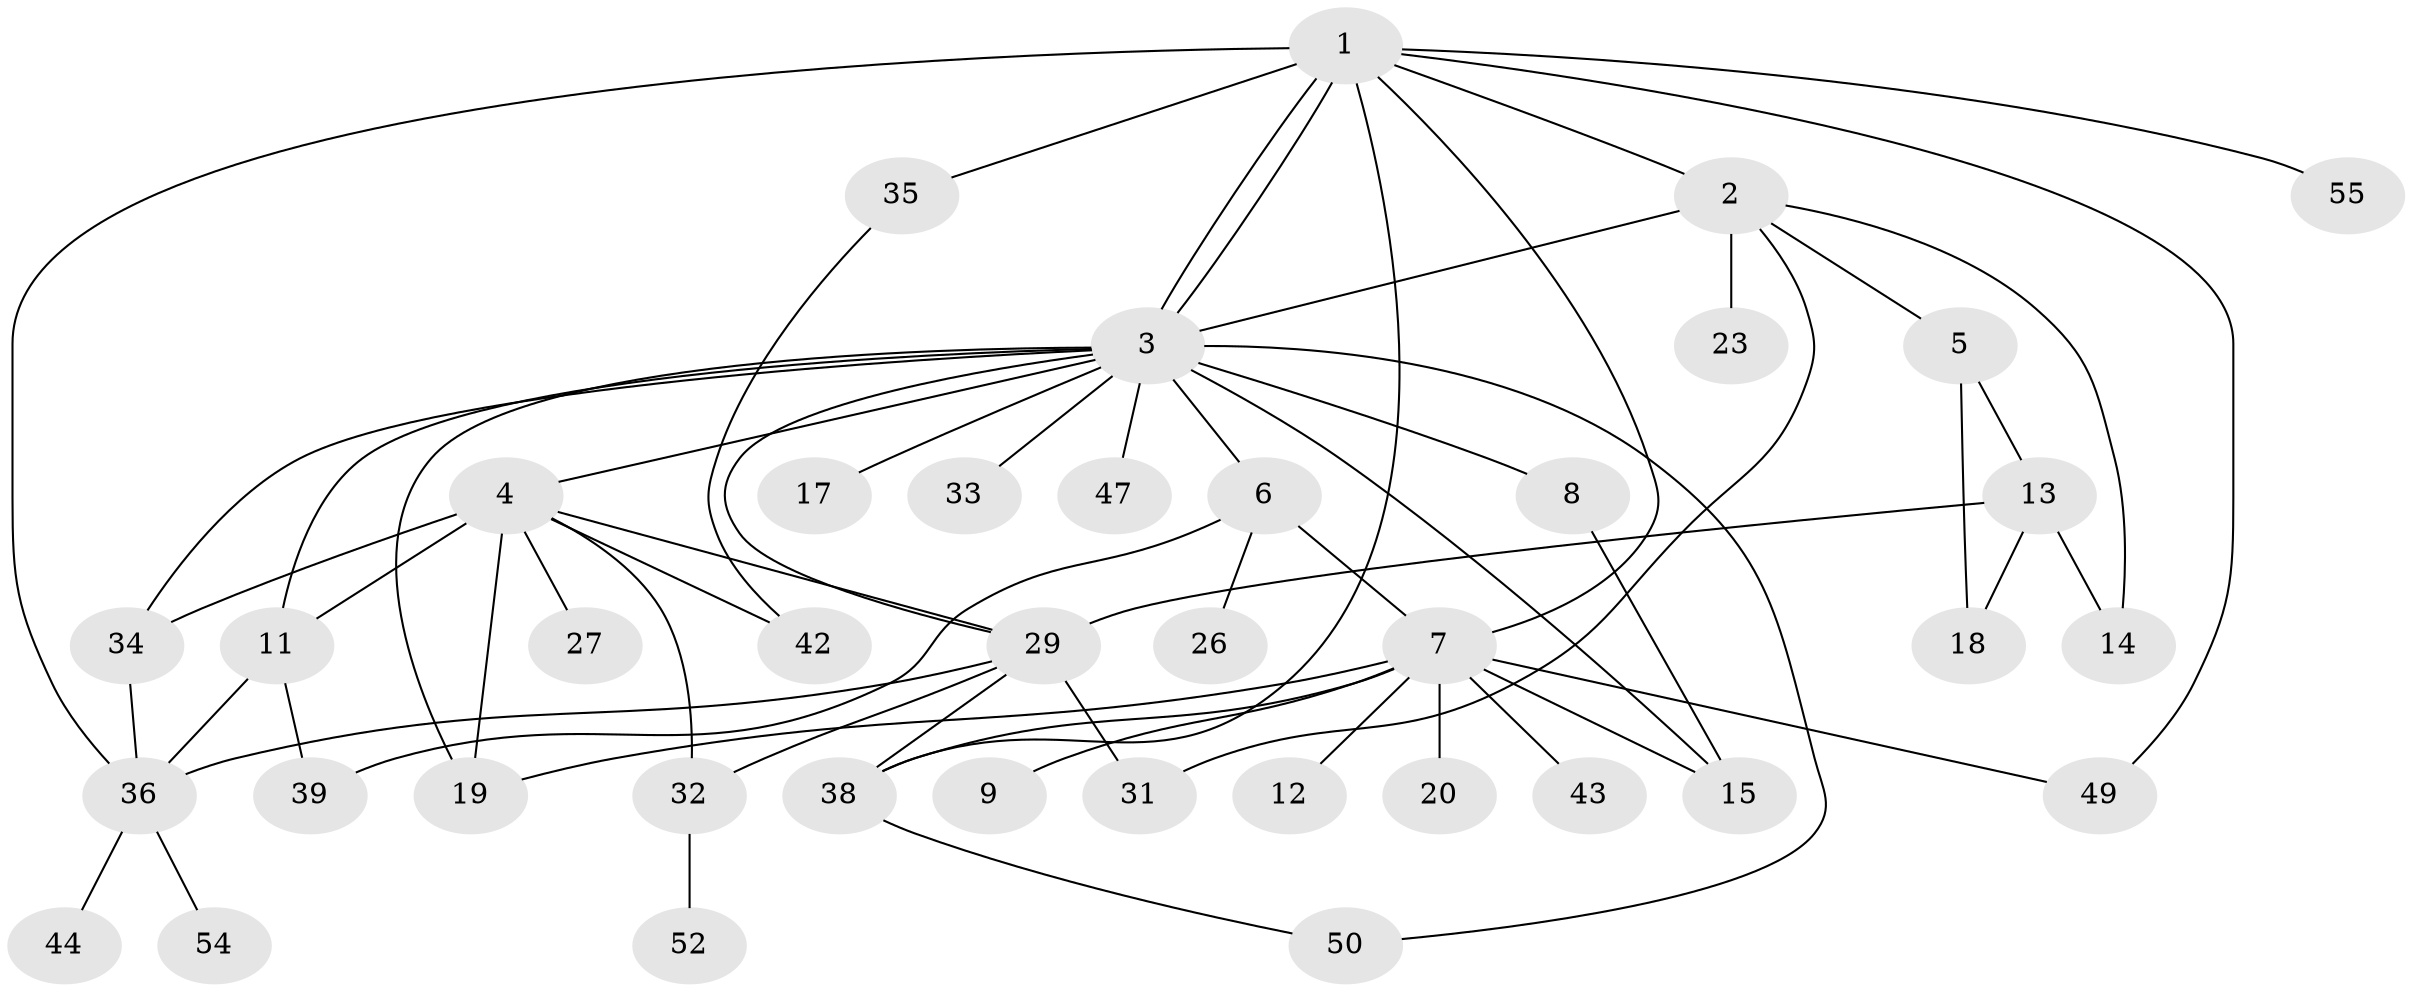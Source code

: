 // original degree distribution, {8: 0.05454545454545454, 18: 0.01818181818181818, 5: 0.05454545454545454, 3: 0.10909090909090909, 4: 0.10909090909090909, 10: 0.01818181818181818, 2: 0.2545454545454545, 1: 0.36363636363636365, 7: 0.01818181818181818}
// Generated by graph-tools (version 1.1) at 2025/11/02/27/25 16:11:15]
// undirected, 39 vertices, 62 edges
graph export_dot {
graph [start="1"]
  node [color=gray90,style=filled];
  1 [super="+41"];
  2 [super="+28"];
  3 [super="+24"];
  4 [super="+10"];
  5;
  6 [super="+51"];
  7 [super="+25"];
  8;
  9;
  11 [super="+21"];
  12;
  13 [super="+37"];
  14 [super="+22"];
  15 [super="+16"];
  17;
  18 [super="+48"];
  19;
  20;
  23;
  26;
  27;
  29 [super="+30"];
  31;
  32 [super="+40"];
  33 [super="+45"];
  34;
  35;
  36 [super="+46"];
  38;
  39;
  42;
  43;
  44;
  47;
  49;
  50;
  52 [super="+53"];
  54;
  55;
  1 -- 2;
  1 -- 3 [weight=2];
  1 -- 3;
  1 -- 7;
  1 -- 35;
  1 -- 36;
  1 -- 38;
  1 -- 55;
  1 -- 49;
  2 -- 3 [weight=2];
  2 -- 5;
  2 -- 14;
  2 -- 23;
  2 -- 31;
  3 -- 4;
  3 -- 6;
  3 -- 8;
  3 -- 11 [weight=2];
  3 -- 15;
  3 -- 17;
  3 -- 19;
  3 -- 29;
  3 -- 33;
  3 -- 34;
  3 -- 50;
  3 -- 47;
  4 -- 29;
  4 -- 34;
  4 -- 32;
  4 -- 19;
  4 -- 42;
  4 -- 27;
  4 -- 11;
  5 -- 13;
  5 -- 18;
  6 -- 26;
  6 -- 39;
  6 -- 7;
  7 -- 9;
  7 -- 12;
  7 -- 15;
  7 -- 19;
  7 -- 20;
  7 -- 38;
  7 -- 49;
  7 -- 43;
  8 -- 15;
  11 -- 39;
  11 -- 36;
  13 -- 18;
  13 -- 29;
  13 -- 14;
  29 -- 31;
  29 -- 32;
  29 -- 36;
  29 -- 38;
  32 -- 52;
  34 -- 36;
  35 -- 42;
  36 -- 44;
  36 -- 54;
  38 -- 50;
}
